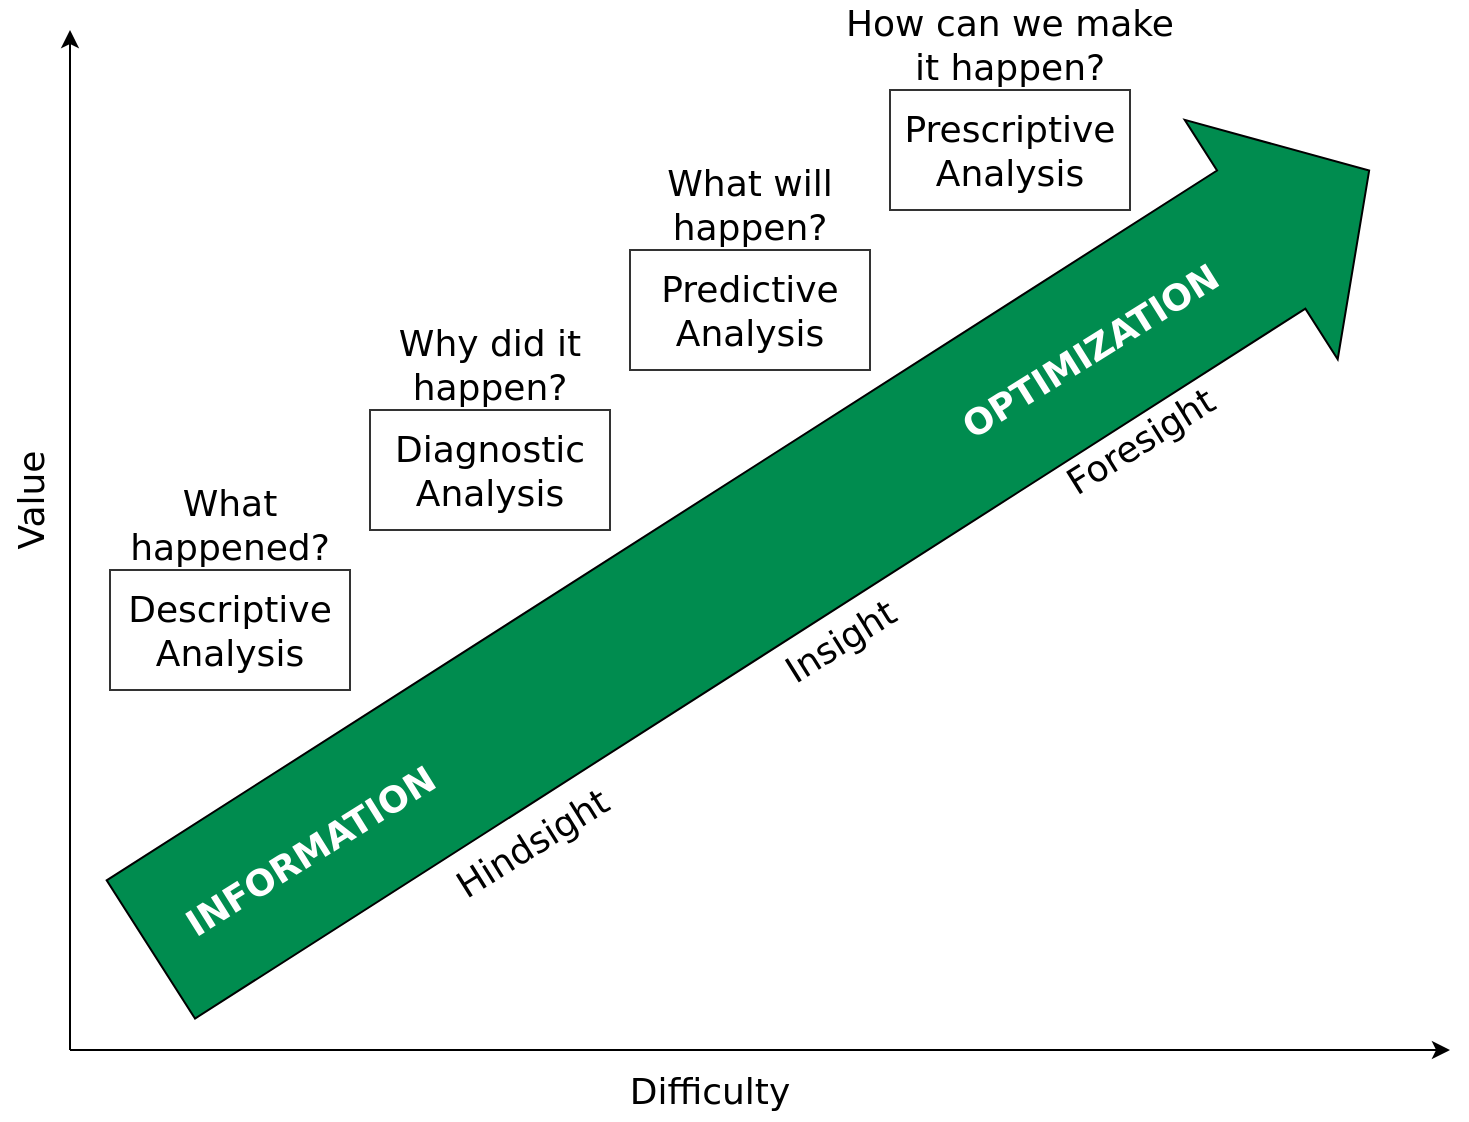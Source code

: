 <mxfile version="18.0.1" type="device"><diagram id="nBCY6KxqBxrjkGU-qPBE" name="Page-1"><mxGraphModel dx="1394" dy="817" grid="1" gridSize="10" guides="1" tooltips="1" connect="1" arrows="1" fold="1" page="1" pageScale="1" pageWidth="1169" pageHeight="827" math="0" shadow="0"><root><mxCell id="0"/><mxCell id="1" parent="0"/><mxCell id="f4wdamJODJvc2sVdGv18-1" value="" style="endArrow=classic;html=1;rounded=0;" edge="1" parent="1"><mxGeometry width="50" height="50" relative="1" as="geometry"><mxPoint x="200" y="560" as="sourcePoint"/><mxPoint x="200" y="50" as="targetPoint"/></mxGeometry></mxCell><mxCell id="f4wdamJODJvc2sVdGv18-2" value="" style="endArrow=classic;html=1;rounded=0;" edge="1" parent="1"><mxGeometry width="50" height="50" relative="1" as="geometry"><mxPoint x="200" y="560" as="sourcePoint"/><mxPoint x="890" y="560" as="targetPoint"/></mxGeometry></mxCell><mxCell id="f4wdamJODJvc2sVdGv18-4" value="Difficulty" style="text;html=1;strokeColor=none;fillColor=none;align=center;verticalAlign=middle;whiteSpace=wrap;rounded=0;fontFamily=Dejavu Sans;fontSize=18;" vertex="1" parent="1"><mxGeometry x="490" y="565" width="60" height="30" as="geometry"/></mxCell><mxCell id="f4wdamJODJvc2sVdGv18-5" value="Value" style="text;html=1;strokeColor=none;fillColor=none;align=center;verticalAlign=middle;whiteSpace=wrap;rounded=0;fontFamily=Dejavu Sans;fontSize=18;rotation=-90;" vertex="1" parent="1"><mxGeometry x="150" y="270" width="60" height="30" as="geometry"/></mxCell><mxCell id="f4wdamJODJvc2sVdGv18-10" value="" style="group" vertex="1" connectable="0" parent="1"><mxGeometry x="240" y="120" width="610" height="390" as="geometry"/></mxCell><mxCell id="f4wdamJODJvc2sVdGv18-6" value="" style="shape=flexArrow;endArrow=classic;html=1;rounded=0;fontFamily=Dejavu Sans;fontSize=18;width=82;endSize=21.02;endWidth=59;fillColor=#008C4F;" edge="1" parent="f4wdamJODJvc2sVdGv18-10"><mxGeometry width="50" height="50" relative="1" as="geometry"><mxPoint y="390" as="sourcePoint"/><mxPoint x="610" as="targetPoint"/></mxGeometry></mxCell><mxCell id="f4wdamJODJvc2sVdGv18-8" value="OPTIMIZATION" style="text;html=1;strokeColor=none;fillColor=none;align=center;verticalAlign=middle;whiteSpace=wrap;rounded=0;fontFamily=Dejavu Sans;fontSize=18;rotation=328;fontColor=#FFFFFF;fontStyle=1" vertex="1" parent="f4wdamJODJvc2sVdGv18-10"><mxGeometry x="440" y="75" width="60" height="30" as="geometry"/></mxCell><mxCell id="f4wdamJODJvc2sVdGv18-9" value="INFORMATION" style="text;html=1;strokeColor=none;fillColor=none;align=center;verticalAlign=middle;whiteSpace=wrap;rounded=0;fontFamily=Dejavu Sans;fontSize=18;rotation=328;fontColor=#FFFFFF;fontStyle=1" vertex="1" parent="f4wdamJODJvc2sVdGv18-10"><mxGeometry x="50" y="325" width="60" height="30" as="geometry"/></mxCell><mxCell id="f4wdamJODJvc2sVdGv18-11" value="Descriptive Analysis" style="rounded=0;whiteSpace=wrap;html=1;fontFamily=Dejavu Sans;fontSize=18;fontColor=#000000;fillColor=none;opacity=80;" vertex="1" parent="f4wdamJODJvc2sVdGv18-10"><mxGeometry x="-20" y="200" width="120" height="60" as="geometry"/></mxCell><mxCell id="f4wdamJODJvc2sVdGv18-15" value="What happened?" style="text;html=1;strokeColor=none;fillColor=none;align=center;verticalAlign=middle;whiteSpace=wrap;rounded=0;fontFamily=Dejavu Sans;fontSize=18;fontColor=#000000;opacity=80;" vertex="1" parent="f4wdamJODJvc2sVdGv18-10"><mxGeometry x="-20" y="162" width="120" height="30" as="geometry"/></mxCell><mxCell id="f4wdamJODJvc2sVdGv18-12" value="Diagnostic Analysis" style="rounded=0;whiteSpace=wrap;html=1;fontFamily=Dejavu Sans;fontSize=18;fontColor=#000000;fillColor=none;opacity=80;" vertex="1" parent="1"><mxGeometry x="350" y="240" width="120" height="60" as="geometry"/></mxCell><mxCell id="f4wdamJODJvc2sVdGv18-13" value="Predictive Analysis" style="rounded=0;whiteSpace=wrap;html=1;fontFamily=Dejavu Sans;fontSize=18;fontColor=#000000;fillColor=none;opacity=80;" vertex="1" parent="1"><mxGeometry x="480" y="160" width="120" height="60" as="geometry"/></mxCell><mxCell id="f4wdamJODJvc2sVdGv18-14" value="Prescriptive Analysis" style="rounded=0;whiteSpace=wrap;html=1;fontFamily=Dejavu Sans;fontSize=18;fontColor=#000000;fillColor=none;opacity=80;" vertex="1" parent="1"><mxGeometry x="610" y="80" width="120" height="60" as="geometry"/></mxCell><mxCell id="f4wdamJODJvc2sVdGv18-16" value="Why did it happen?" style="text;html=1;strokeColor=none;fillColor=none;align=center;verticalAlign=middle;whiteSpace=wrap;rounded=0;fontFamily=Dejavu Sans;fontSize=18;fontColor=#000000;opacity=80;" vertex="1" parent="1"><mxGeometry x="350" y="202" width="120" height="30" as="geometry"/></mxCell><mxCell id="f4wdamJODJvc2sVdGv18-17" value="What will happen?" style="text;html=1;strokeColor=none;fillColor=none;align=center;verticalAlign=middle;whiteSpace=wrap;rounded=0;fontFamily=Dejavu Sans;fontSize=18;fontColor=#000000;opacity=80;" vertex="1" parent="1"><mxGeometry x="480" y="122" width="120" height="30" as="geometry"/></mxCell><mxCell id="f4wdamJODJvc2sVdGv18-18" value="How can we make it happen?" style="text;html=1;strokeColor=none;fillColor=none;align=center;verticalAlign=middle;whiteSpace=wrap;rounded=0;fontFamily=Dejavu Sans;fontSize=18;fontColor=#000000;opacity=80;" vertex="1" parent="1"><mxGeometry x="585" y="42" width="170" height="30" as="geometry"/></mxCell><mxCell id="f4wdamJODJvc2sVdGv18-19" value="&lt;span style=&quot;font-weight: normal;&quot;&gt;Hindsight&lt;/span&gt;" style="text;html=1;strokeColor=none;fillColor=none;align=center;verticalAlign=middle;whiteSpace=wrap;rounded=0;fontFamily=Dejavu Sans;fontSize=18;rotation=328;fontColor=#000000;fontStyle=1" vertex="1" parent="1"><mxGeometry x="401" y="441" width="60" height="30" as="geometry"/></mxCell><mxCell id="f4wdamJODJvc2sVdGv18-20" value="&lt;span style=&quot;font-weight: normal;&quot;&gt;Insight&lt;/span&gt;" style="text;html=1;strokeColor=none;fillColor=none;align=center;verticalAlign=middle;whiteSpace=wrap;rounded=0;fontFamily=Dejavu Sans;fontSize=18;rotation=328;fontColor=#000000;fontStyle=1" vertex="1" parent="1"><mxGeometry x="555" y="340" width="60" height="30" as="geometry"/></mxCell><mxCell id="f4wdamJODJvc2sVdGv18-21" value="&lt;span style=&quot;font-weight: normal;&quot;&gt;Foresight&lt;/span&gt;" style="text;html=1;strokeColor=none;fillColor=none;align=center;verticalAlign=middle;whiteSpace=wrap;rounded=0;fontFamily=Dejavu Sans;fontSize=18;rotation=328;fontColor=#000000;fontStyle=1" vertex="1" parent="1"><mxGeometry x="705" y="240" width="60" height="30" as="geometry"/></mxCell></root></mxGraphModel></diagram></mxfile>